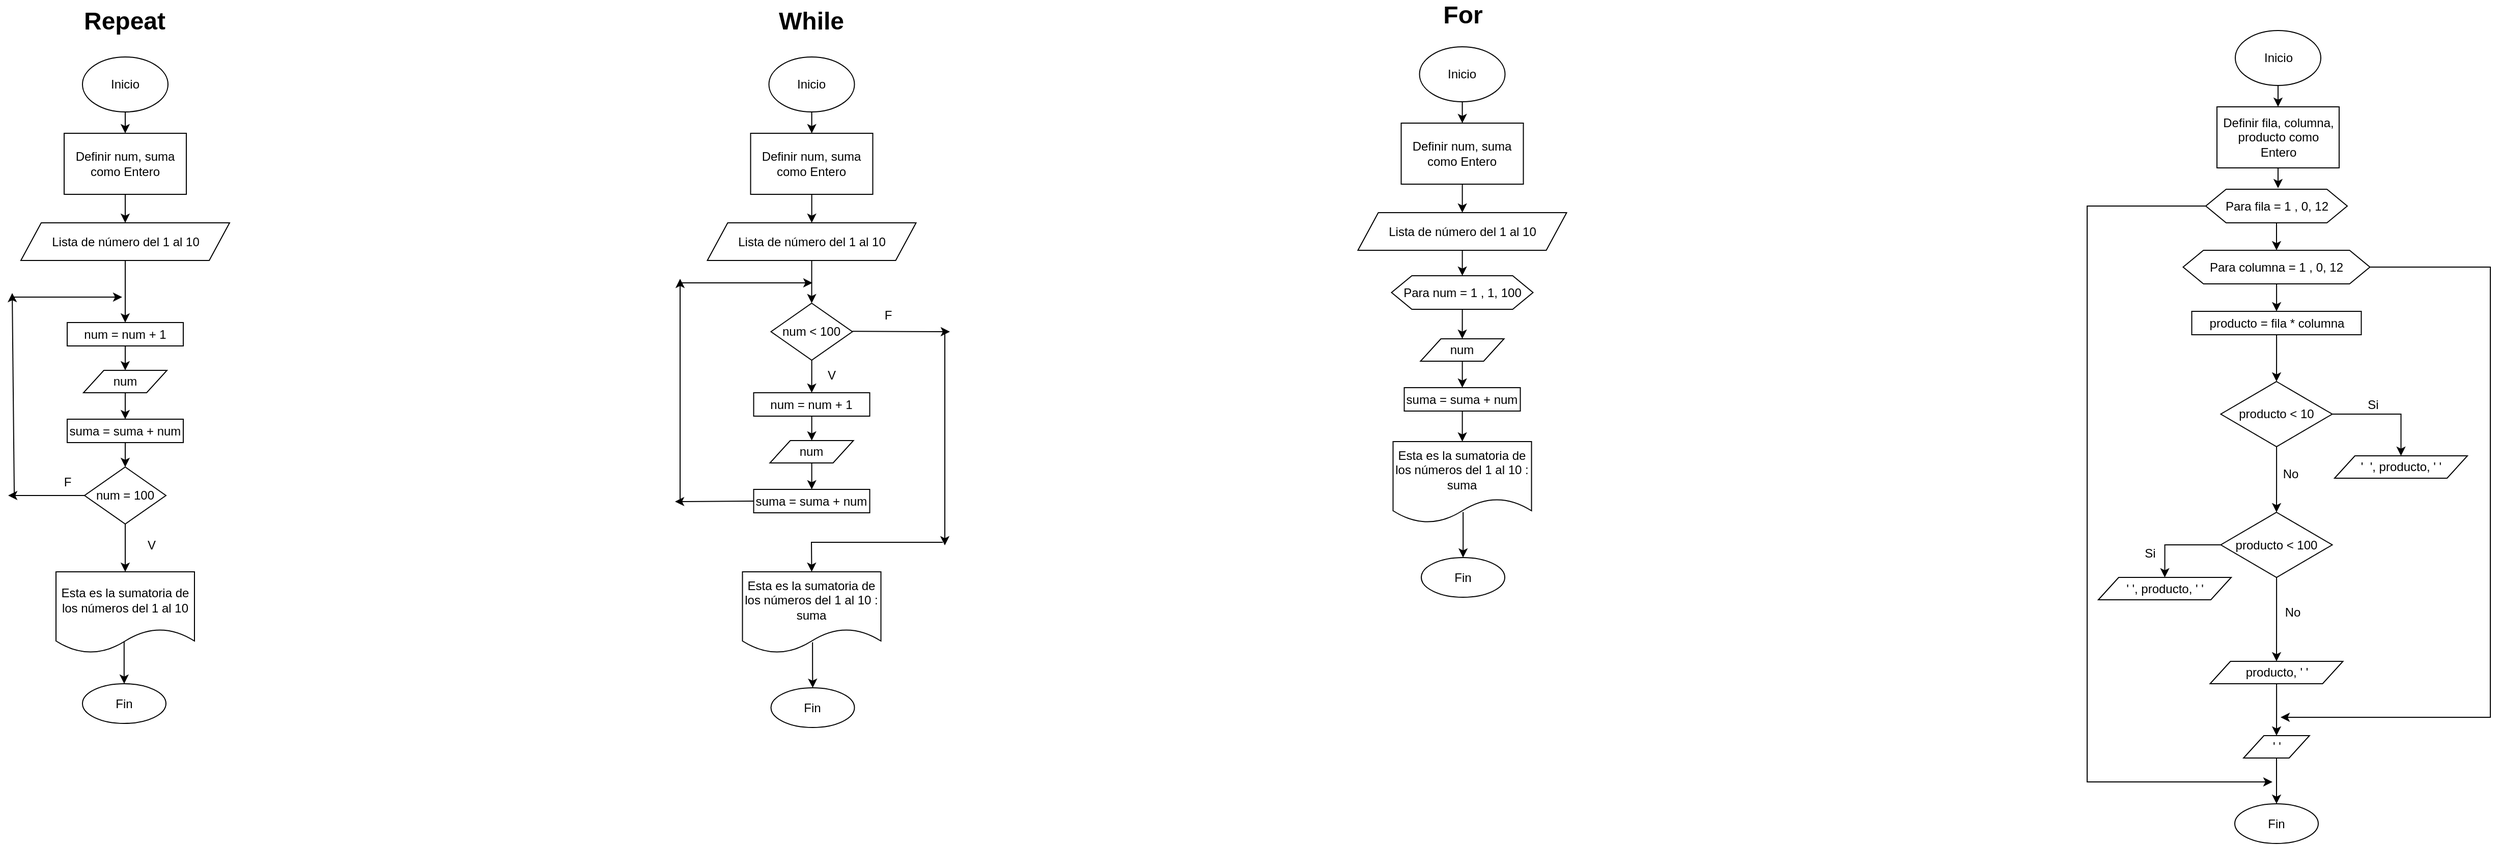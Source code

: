 <mxfile version="26.2.12">
  <diagram name="Página-1" id="hHS1gxUIrXCBEPjVqyG-">
    <mxGraphModel dx="4709" dy="2261" grid="0" gridSize="10" guides="1" tooltips="1" connect="1" arrows="1" fold="1" page="0" pageScale="1" pageWidth="827" pageHeight="1169" math="0" shadow="0">
      <root>
        <mxCell id="0" />
        <mxCell id="1" parent="0" />
        <mxCell id="7VIyenH2oEbh0rDHe2Yn-2" value="" style="edgeStyle=orthogonalEdgeStyle;rounded=0;orthogonalLoop=1;jettySize=auto;html=1;" parent="1" source="b1DykwZpFWUYhPnEk9ig-1" target="7VIyenH2oEbh0rDHe2Yn-1" edge="1">
          <mxGeometry relative="1" as="geometry" />
        </mxCell>
        <mxCell id="b1DykwZpFWUYhPnEk9ig-1" value="Inicio" style="ellipse;whiteSpace=wrap;html=1;" parent="1" vertex="1">
          <mxGeometry x="-2995" y="-1214" width="84" height="54" as="geometry" />
        </mxCell>
        <mxCell id="7VIyenH2oEbh0rDHe2Yn-4" value="" style="edgeStyle=orthogonalEdgeStyle;rounded=0;orthogonalLoop=1;jettySize=auto;html=1;" parent="1" source="7VIyenH2oEbh0rDHe2Yn-1" target="7VIyenH2oEbh0rDHe2Yn-3" edge="1">
          <mxGeometry relative="1" as="geometry" />
        </mxCell>
        <mxCell id="7VIyenH2oEbh0rDHe2Yn-1" value="Definir num, suma como Entero" style="rounded=0;whiteSpace=wrap;html=1;" parent="1" vertex="1">
          <mxGeometry x="-3013" y="-1139" width="120" height="60" as="geometry" />
        </mxCell>
        <mxCell id="7VIyenH2oEbh0rDHe2Yn-11" value="" style="edgeStyle=orthogonalEdgeStyle;rounded=0;orthogonalLoop=1;jettySize=auto;html=1;" parent="1" source="7VIyenH2oEbh0rDHe2Yn-3" target="7VIyenH2oEbh0rDHe2Yn-5" edge="1">
          <mxGeometry relative="1" as="geometry" />
        </mxCell>
        <mxCell id="7VIyenH2oEbh0rDHe2Yn-3" value="Lista de número del 1 al 10" style="shape=parallelogram;perimeter=parallelogramPerimeter;whiteSpace=wrap;html=1;fixedSize=1;" parent="1" vertex="1">
          <mxGeometry x="-3055.5" y="-1051" width="205" height="37" as="geometry" />
        </mxCell>
        <mxCell id="7VIyenH2oEbh0rDHe2Yn-13" value="" style="edgeStyle=orthogonalEdgeStyle;rounded=0;orthogonalLoop=1;jettySize=auto;html=1;" parent="1" source="7VIyenH2oEbh0rDHe2Yn-5" target="7VIyenH2oEbh0rDHe2Yn-7" edge="1">
          <mxGeometry relative="1" as="geometry" />
        </mxCell>
        <mxCell id="7VIyenH2oEbh0rDHe2Yn-5" value="num = num + 1" style="rounded=0;whiteSpace=wrap;html=1;" parent="1" vertex="1">
          <mxGeometry x="-3010" y="-953" width="114" height="23" as="geometry" />
        </mxCell>
        <mxCell id="7VIyenH2oEbh0rDHe2Yn-16" value="" style="edgeStyle=orthogonalEdgeStyle;rounded=0;orthogonalLoop=1;jettySize=auto;html=1;" parent="1" source="7VIyenH2oEbh0rDHe2Yn-7" target="7VIyenH2oEbh0rDHe2Yn-15" edge="1">
          <mxGeometry relative="1" as="geometry" />
        </mxCell>
        <mxCell id="7VIyenH2oEbh0rDHe2Yn-7" value="num" style="shape=parallelogram;perimeter=parallelogramPerimeter;whiteSpace=wrap;html=1;fixedSize=1;" parent="1" vertex="1">
          <mxGeometry x="-2994" y="-906" width="82" height="22" as="geometry" />
        </mxCell>
        <mxCell id="7VIyenH2oEbh0rDHe2Yn-22" value="" style="edgeStyle=orthogonalEdgeStyle;rounded=0;orthogonalLoop=1;jettySize=auto;html=1;" parent="1" source="7VIyenH2oEbh0rDHe2Yn-15" target="7VIyenH2oEbh0rDHe2Yn-17" edge="1">
          <mxGeometry relative="1" as="geometry" />
        </mxCell>
        <mxCell id="7VIyenH2oEbh0rDHe2Yn-15" value="suma = suma + num" style="rounded=0;whiteSpace=wrap;html=1;" parent="1" vertex="1">
          <mxGeometry x="-3010" y="-858" width="114" height="23" as="geometry" />
        </mxCell>
        <mxCell id="7VIyenH2oEbh0rDHe2Yn-33" value="" style="edgeStyle=orthogonalEdgeStyle;rounded=0;orthogonalLoop=1;jettySize=auto;html=1;" parent="1" source="7VIyenH2oEbh0rDHe2Yn-17" target="7VIyenH2oEbh0rDHe2Yn-32" edge="1">
          <mxGeometry relative="1" as="geometry" />
        </mxCell>
        <mxCell id="7VIyenH2oEbh0rDHe2Yn-17" value="num = 100" style="rhombus;whiteSpace=wrap;html=1;" parent="1" vertex="1">
          <mxGeometry x="-2993" y="-811" width="80" height="56" as="geometry" />
        </mxCell>
        <mxCell id="7VIyenH2oEbh0rDHe2Yn-21" value="" style="endArrow=classic;html=1;rounded=0;exitX=0;exitY=0.5;exitDx=0;exitDy=0;" parent="1" source="7VIyenH2oEbh0rDHe2Yn-17" edge="1">
          <mxGeometry width="50" height="50" relative="1" as="geometry">
            <mxPoint x="-3105.5" y="-805" as="sourcePoint" />
            <mxPoint x="-3068" y="-783" as="targetPoint" />
          </mxGeometry>
        </mxCell>
        <mxCell id="7VIyenH2oEbh0rDHe2Yn-23" value="" style="endArrow=classic;html=1;rounded=0;" parent="1" edge="1">
          <mxGeometry width="50" height="50" relative="1" as="geometry">
            <mxPoint x="-3062" y="-785" as="sourcePoint" />
            <mxPoint x="-3064" y="-982" as="targetPoint" />
          </mxGeometry>
        </mxCell>
        <mxCell id="7VIyenH2oEbh0rDHe2Yn-24" value="" style="endArrow=classic;html=1;rounded=0;" parent="1" edge="1">
          <mxGeometry width="50" height="50" relative="1" as="geometry">
            <mxPoint x="-3064" y="-978" as="sourcePoint" />
            <mxPoint x="-2956" y="-978" as="targetPoint" />
          </mxGeometry>
        </mxCell>
        <mxCell id="7VIyenH2oEbh0rDHe2Yn-25" value="F" style="text;html=1;align=center;verticalAlign=middle;whiteSpace=wrap;rounded=0;" parent="1" vertex="1">
          <mxGeometry x="-3025" y="-808" width="31" height="24" as="geometry" />
        </mxCell>
        <mxCell id="7VIyenH2oEbh0rDHe2Yn-28" value="V" style="text;html=1;align=center;verticalAlign=middle;whiteSpace=wrap;rounded=0;" parent="1" vertex="1">
          <mxGeometry x="-2954" y="-747" width="54" height="25" as="geometry" />
        </mxCell>
        <mxCell id="7VIyenH2oEbh0rDHe2Yn-31" value="Fin" style="ellipse;whiteSpace=wrap;html=1;" parent="1" vertex="1">
          <mxGeometry x="-2995" y="-598" width="82" height="39" as="geometry" />
        </mxCell>
        <mxCell id="7VIyenH2oEbh0rDHe2Yn-35" value="" style="edgeStyle=orthogonalEdgeStyle;rounded=0;orthogonalLoop=1;jettySize=auto;html=1;exitX=0.492;exitY=0.843;exitDx=0;exitDy=0;exitPerimeter=0;" parent="1" source="7VIyenH2oEbh0rDHe2Yn-32" target="7VIyenH2oEbh0rDHe2Yn-31" edge="1">
          <mxGeometry relative="1" as="geometry" />
        </mxCell>
        <mxCell id="7VIyenH2oEbh0rDHe2Yn-32" value="Esta es la sumatoria de los números del 1 al 10" style="shape=document;whiteSpace=wrap;html=1;boundedLbl=1;" parent="1" vertex="1">
          <mxGeometry x="-3021" y="-708" width="136" height="80" as="geometry" />
        </mxCell>
        <mxCell id="7VIyenH2oEbh0rDHe2Yn-36" value="&lt;b&gt;&lt;font style=&quot;font-size: 24px;&quot;&gt;Repeat&lt;/font&gt;&lt;/b&gt;" style="text;html=1;align=center;verticalAlign=middle;whiteSpace=wrap;rounded=0;" parent="1" vertex="1">
          <mxGeometry x="-3001.5" y="-1270" width="95" height="42" as="geometry" />
        </mxCell>
        <mxCell id="7VIyenH2oEbh0rDHe2Yn-37" value="&lt;font style=&quot;font-size: 24px;&quot;&gt;&lt;b&gt;While&lt;/b&gt;&lt;/font&gt;" style="text;html=1;align=center;verticalAlign=middle;whiteSpace=wrap;rounded=0;" parent="1" vertex="1">
          <mxGeometry x="-2308.75" y="-1264" width="60" height="30" as="geometry" />
        </mxCell>
        <mxCell id="7VIyenH2oEbh0rDHe2Yn-38" value="&lt;font style=&quot;font-size: 24px;&quot;&gt;&lt;b&gt;For&lt;/b&gt;&lt;/font&gt;" style="text;html=1;align=center;verticalAlign=middle;whiteSpace=wrap;rounded=0;" parent="1" vertex="1">
          <mxGeometry x="-1669" y="-1270" width="60" height="30" as="geometry" />
        </mxCell>
        <mxCell id="7VIyenH2oEbh0rDHe2Yn-39" value="" style="edgeStyle=orthogonalEdgeStyle;rounded=0;orthogonalLoop=1;jettySize=auto;html=1;" parent="1" source="7VIyenH2oEbh0rDHe2Yn-40" target="7VIyenH2oEbh0rDHe2Yn-42" edge="1">
          <mxGeometry relative="1" as="geometry" />
        </mxCell>
        <mxCell id="7VIyenH2oEbh0rDHe2Yn-40" value="Inicio" style="ellipse;whiteSpace=wrap;html=1;" parent="1" vertex="1">
          <mxGeometry x="-2320.75" y="-1214" width="84" height="54" as="geometry" />
        </mxCell>
        <mxCell id="7VIyenH2oEbh0rDHe2Yn-41" value="" style="edgeStyle=orthogonalEdgeStyle;rounded=0;orthogonalLoop=1;jettySize=auto;html=1;" parent="1" source="7VIyenH2oEbh0rDHe2Yn-42" target="7VIyenH2oEbh0rDHe2Yn-44" edge="1">
          <mxGeometry relative="1" as="geometry" />
        </mxCell>
        <mxCell id="7VIyenH2oEbh0rDHe2Yn-42" value="Definir num, suma como Entero" style="rounded=0;whiteSpace=wrap;html=1;" parent="1" vertex="1">
          <mxGeometry x="-2338.75" y="-1139" width="120" height="60" as="geometry" />
        </mxCell>
        <mxCell id="7VIyenH2oEbh0rDHe2Yn-62" value="" style="edgeStyle=orthogonalEdgeStyle;rounded=0;orthogonalLoop=1;jettySize=auto;html=1;" parent="1" source="7VIyenH2oEbh0rDHe2Yn-44" target="7VIyenH2oEbh0rDHe2Yn-52" edge="1">
          <mxGeometry relative="1" as="geometry" />
        </mxCell>
        <mxCell id="7VIyenH2oEbh0rDHe2Yn-44" value="Lista de número del 1 al 10" style="shape=parallelogram;perimeter=parallelogramPerimeter;whiteSpace=wrap;html=1;fixedSize=1;" parent="1" vertex="1">
          <mxGeometry x="-2381.25" y="-1051" width="205" height="37" as="geometry" />
        </mxCell>
        <mxCell id="7VIyenH2oEbh0rDHe2Yn-45" value="" style="edgeStyle=orthogonalEdgeStyle;rounded=0;orthogonalLoop=1;jettySize=auto;html=1;" parent="1" source="7VIyenH2oEbh0rDHe2Yn-46" target="7VIyenH2oEbh0rDHe2Yn-48" edge="1">
          <mxGeometry relative="1" as="geometry" />
        </mxCell>
        <mxCell id="7VIyenH2oEbh0rDHe2Yn-46" value="num = num + 1" style="rounded=0;whiteSpace=wrap;html=1;" parent="1" vertex="1">
          <mxGeometry x="-2335.75" y="-884" width="114" height="23" as="geometry" />
        </mxCell>
        <mxCell id="7VIyenH2oEbh0rDHe2Yn-47" value="" style="edgeStyle=orthogonalEdgeStyle;rounded=0;orthogonalLoop=1;jettySize=auto;html=1;" parent="1" source="7VIyenH2oEbh0rDHe2Yn-48" target="7VIyenH2oEbh0rDHe2Yn-50" edge="1">
          <mxGeometry relative="1" as="geometry" />
        </mxCell>
        <mxCell id="7VIyenH2oEbh0rDHe2Yn-48" value="num" style="shape=parallelogram;perimeter=parallelogramPerimeter;whiteSpace=wrap;html=1;fixedSize=1;" parent="1" vertex="1">
          <mxGeometry x="-2319.75" y="-837" width="82" height="22" as="geometry" />
        </mxCell>
        <mxCell id="7VIyenH2oEbh0rDHe2Yn-50" value="suma = suma + num" style="rounded=0;whiteSpace=wrap;html=1;" parent="1" vertex="1">
          <mxGeometry x="-2335.75" y="-789" width="114" height="23" as="geometry" />
        </mxCell>
        <mxCell id="7VIyenH2oEbh0rDHe2Yn-67" style="edgeStyle=orthogonalEdgeStyle;rounded=0;orthogonalLoop=1;jettySize=auto;html=1;entryX=0.5;entryY=0;entryDx=0;entryDy=0;" parent="1" source="7VIyenH2oEbh0rDHe2Yn-52" target="7VIyenH2oEbh0rDHe2Yn-46" edge="1">
          <mxGeometry relative="1" as="geometry" />
        </mxCell>
        <mxCell id="7VIyenH2oEbh0rDHe2Yn-52" value="num &amp;lt; 100" style="rhombus;whiteSpace=wrap;html=1;" parent="1" vertex="1">
          <mxGeometry x="-2318.75" y="-972" width="80" height="56" as="geometry" />
        </mxCell>
        <mxCell id="7VIyenH2oEbh0rDHe2Yn-54" value="" style="endArrow=classic;html=1;rounded=0;" parent="1" edge="1">
          <mxGeometry width="50" height="50" relative="1" as="geometry">
            <mxPoint x="-2408" y="-778" as="sourcePoint" />
            <mxPoint x="-2408" y="-996" as="targetPoint" />
          </mxGeometry>
        </mxCell>
        <mxCell id="7VIyenH2oEbh0rDHe2Yn-55" value="" style="endArrow=classic;html=1;rounded=0;" parent="1" edge="1">
          <mxGeometry width="50" height="50" relative="1" as="geometry">
            <mxPoint x="-2408" y="-992" as="sourcePoint" />
            <mxPoint x="-2278" y="-992" as="targetPoint" />
          </mxGeometry>
        </mxCell>
        <mxCell id="7VIyenH2oEbh0rDHe2Yn-56" value="F" style="text;html=1;align=center;verticalAlign=middle;whiteSpace=wrap;rounded=0;" parent="1" vertex="1">
          <mxGeometry x="-2218.75" y="-972" width="31" height="24" as="geometry" />
        </mxCell>
        <mxCell id="7VIyenH2oEbh0rDHe2Yn-57" value="V" style="text;html=1;align=center;verticalAlign=middle;whiteSpace=wrap;rounded=0;" parent="1" vertex="1">
          <mxGeometry x="-2286" y="-914" width="54" height="25" as="geometry" />
        </mxCell>
        <mxCell id="7VIyenH2oEbh0rDHe2Yn-61" value="" style="edgeStyle=orthogonalEdgeStyle;rounded=0;orthogonalLoop=1;jettySize=auto;html=1;exitX=0.506;exitY=0.865;exitDx=0;exitDy=0;exitPerimeter=0;" parent="1" source="7VIyenH2oEbh0rDHe2Yn-59" target="7VIyenH2oEbh0rDHe2Yn-60" edge="1">
          <mxGeometry relative="1" as="geometry" />
        </mxCell>
        <mxCell id="7VIyenH2oEbh0rDHe2Yn-59" value="Esta es la sumatoria de los números del 1 al 10 : suma" style="shape=document;whiteSpace=wrap;html=1;boundedLbl=1;" parent="1" vertex="1">
          <mxGeometry x="-2346.75" y="-708" width="136" height="80" as="geometry" />
        </mxCell>
        <mxCell id="7VIyenH2oEbh0rDHe2Yn-60" value="Fin" style="ellipse;whiteSpace=wrap;html=1;" parent="1" vertex="1">
          <mxGeometry x="-2318.75" y="-594" width="82" height="39" as="geometry" />
        </mxCell>
        <mxCell id="7VIyenH2oEbh0rDHe2Yn-68" value="" style="endArrow=classic;html=1;rounded=0;exitX=0;exitY=0.5;exitDx=0;exitDy=0;" parent="1" source="7VIyenH2oEbh0rDHe2Yn-50" edge="1">
          <mxGeometry width="50" height="50" relative="1" as="geometry">
            <mxPoint x="-2396" y="-789" as="sourcePoint" />
            <mxPoint x="-2413" y="-777" as="targetPoint" />
          </mxGeometry>
        </mxCell>
        <mxCell id="7VIyenH2oEbh0rDHe2Yn-69" value="" style="endArrow=classic;html=1;rounded=0;" parent="1" edge="1">
          <mxGeometry width="50" height="50" relative="1" as="geometry">
            <mxPoint x="-2238.75" y="-944.36" as="sourcePoint" />
            <mxPoint x="-2143" y="-944" as="targetPoint" />
          </mxGeometry>
        </mxCell>
        <mxCell id="7VIyenH2oEbh0rDHe2Yn-70" value="" style="endArrow=classic;html=1;rounded=0;" parent="1" edge="1">
          <mxGeometry width="50" height="50" relative="1" as="geometry">
            <mxPoint x="-2148" y="-943" as="sourcePoint" />
            <mxPoint x="-2148" y="-734" as="targetPoint" />
          </mxGeometry>
        </mxCell>
        <mxCell id="7VIyenH2oEbh0rDHe2Yn-71" value="" style="endArrow=classic;html=1;rounded=0;exitX=0;exitY=0.5;exitDx=0;exitDy=0;entryX=0.5;entryY=0;entryDx=0;entryDy=0;" parent="1" target="7VIyenH2oEbh0rDHe2Yn-59" edge="1">
          <mxGeometry width="50" height="50" relative="1" as="geometry">
            <mxPoint x="-2150" y="-737" as="sourcePoint" />
            <mxPoint x="-2283" y="-737" as="targetPoint" />
            <Array as="points">
              <mxPoint x="-2279" y="-737" />
            </Array>
          </mxGeometry>
        </mxCell>
        <mxCell id="7VIyenH2oEbh0rDHe2Yn-72" value="" style="edgeStyle=orthogonalEdgeStyle;rounded=0;orthogonalLoop=1;jettySize=auto;html=1;" parent="1" source="7VIyenH2oEbh0rDHe2Yn-73" target="7VIyenH2oEbh0rDHe2Yn-75" edge="1">
          <mxGeometry relative="1" as="geometry" />
        </mxCell>
        <mxCell id="7VIyenH2oEbh0rDHe2Yn-73" value="Inicio" style="ellipse;whiteSpace=wrap;html=1;" parent="1" vertex="1">
          <mxGeometry x="-1681.75" y="-1224" width="84" height="54" as="geometry" />
        </mxCell>
        <mxCell id="7VIyenH2oEbh0rDHe2Yn-74" value="" style="edgeStyle=orthogonalEdgeStyle;rounded=0;orthogonalLoop=1;jettySize=auto;html=1;" parent="1" source="7VIyenH2oEbh0rDHe2Yn-75" target="7VIyenH2oEbh0rDHe2Yn-77" edge="1">
          <mxGeometry relative="1" as="geometry" />
        </mxCell>
        <mxCell id="7VIyenH2oEbh0rDHe2Yn-75" value="Definir num, suma como Entero" style="rounded=0;whiteSpace=wrap;html=1;" parent="1" vertex="1">
          <mxGeometry x="-1699.75" y="-1149" width="120" height="60" as="geometry" />
        </mxCell>
        <mxCell id="7VIyenH2oEbh0rDHe2Yn-97" value="" style="edgeStyle=orthogonalEdgeStyle;rounded=0;orthogonalLoop=1;jettySize=auto;html=1;" parent="1" source="7VIyenH2oEbh0rDHe2Yn-77" target="7VIyenH2oEbh0rDHe2Yn-96" edge="1">
          <mxGeometry relative="1" as="geometry" />
        </mxCell>
        <mxCell id="7VIyenH2oEbh0rDHe2Yn-77" value="Lista de número del 1 al 10" style="shape=parallelogram;perimeter=parallelogramPerimeter;whiteSpace=wrap;html=1;fixedSize=1;" parent="1" vertex="1">
          <mxGeometry x="-1742.25" y="-1061" width="205" height="37" as="geometry" />
        </mxCell>
        <mxCell id="7VIyenH2oEbh0rDHe2Yn-80" value="" style="edgeStyle=orthogonalEdgeStyle;rounded=0;orthogonalLoop=1;jettySize=auto;html=1;" parent="1" source="7VIyenH2oEbh0rDHe2Yn-81" target="7VIyenH2oEbh0rDHe2Yn-82" edge="1">
          <mxGeometry relative="1" as="geometry" />
        </mxCell>
        <mxCell id="7VIyenH2oEbh0rDHe2Yn-81" value="num" style="shape=parallelogram;perimeter=parallelogramPerimeter;whiteSpace=wrap;html=1;fixedSize=1;" parent="1" vertex="1">
          <mxGeometry x="-1680.75" y="-937" width="82" height="22" as="geometry" />
        </mxCell>
        <mxCell id="7VIyenH2oEbh0rDHe2Yn-100" value="" style="edgeStyle=orthogonalEdgeStyle;rounded=0;orthogonalLoop=1;jettySize=auto;html=1;" parent="1" source="7VIyenH2oEbh0rDHe2Yn-82" target="7VIyenH2oEbh0rDHe2Yn-90" edge="1">
          <mxGeometry relative="1" as="geometry" />
        </mxCell>
        <mxCell id="7VIyenH2oEbh0rDHe2Yn-82" value="suma = suma + num" style="rounded=0;whiteSpace=wrap;html=1;" parent="1" vertex="1">
          <mxGeometry x="-1696.75" y="-889" width="114" height="23" as="geometry" />
        </mxCell>
        <mxCell id="7VIyenH2oEbh0rDHe2Yn-89" value="" style="edgeStyle=orthogonalEdgeStyle;rounded=0;orthogonalLoop=1;jettySize=auto;html=1;exitX=0.506;exitY=0.865;exitDx=0;exitDy=0;exitPerimeter=0;" parent="1" source="7VIyenH2oEbh0rDHe2Yn-90" target="7VIyenH2oEbh0rDHe2Yn-91" edge="1">
          <mxGeometry relative="1" as="geometry" />
        </mxCell>
        <mxCell id="7VIyenH2oEbh0rDHe2Yn-90" value="Esta es la sumatoria de los números del 1 al 10 : suma" style="shape=document;whiteSpace=wrap;html=1;boundedLbl=1;" parent="1" vertex="1">
          <mxGeometry x="-1707.75" y="-836" width="136" height="80" as="geometry" />
        </mxCell>
        <mxCell id="7VIyenH2oEbh0rDHe2Yn-91" value="Fin" style="ellipse;whiteSpace=wrap;html=1;" parent="1" vertex="1">
          <mxGeometry x="-1680" y="-722" width="82" height="39" as="geometry" />
        </mxCell>
        <mxCell id="7VIyenH2oEbh0rDHe2Yn-99" style="edgeStyle=orthogonalEdgeStyle;rounded=0;orthogonalLoop=1;jettySize=auto;html=1;entryX=0.5;entryY=0;entryDx=0;entryDy=0;" parent="1" source="7VIyenH2oEbh0rDHe2Yn-96" target="7VIyenH2oEbh0rDHe2Yn-81" edge="1">
          <mxGeometry relative="1" as="geometry" />
        </mxCell>
        <mxCell id="7VIyenH2oEbh0rDHe2Yn-96" value="Para num = 1 , 1, 100" style="shape=hexagon;perimeter=hexagonPerimeter2;whiteSpace=wrap;html=1;fixedSize=1;" parent="1" vertex="1">
          <mxGeometry x="-1709.25" y="-999" width="139" height="33" as="geometry" />
        </mxCell>
        <mxCell id="kRbrRFx9AJmJgmfx9r24-1" value="" style="edgeStyle=orthogonalEdgeStyle;rounded=0;orthogonalLoop=1;jettySize=auto;html=1;" edge="1" parent="1" source="kRbrRFx9AJmJgmfx9r24-2" target="kRbrRFx9AJmJgmfx9r24-4">
          <mxGeometry relative="1" as="geometry" />
        </mxCell>
        <mxCell id="kRbrRFx9AJmJgmfx9r24-2" value="Inicio" style="ellipse;whiteSpace=wrap;html=1;" vertex="1" parent="1">
          <mxGeometry x="-880.5" y="-1240" width="84" height="54" as="geometry" />
        </mxCell>
        <mxCell id="kRbrRFx9AJmJgmfx9r24-23" style="edgeStyle=orthogonalEdgeStyle;rounded=0;orthogonalLoop=1;jettySize=auto;html=1;" edge="1" parent="1" source="kRbrRFx9AJmJgmfx9r24-4">
          <mxGeometry relative="1" as="geometry">
            <mxPoint x="-838.5" y="-1085.848" as="targetPoint" />
          </mxGeometry>
        </mxCell>
        <mxCell id="kRbrRFx9AJmJgmfx9r24-4" value="Definir fila, columna, producto como Entero" style="rounded=0;whiteSpace=wrap;html=1;" vertex="1" parent="1">
          <mxGeometry x="-898.5" y="-1165" width="120" height="60" as="geometry" />
        </mxCell>
        <mxCell id="kRbrRFx9AJmJgmfx9r24-8" value="&#39;&amp;nbsp; &#39;, producto, &#39; &#39;" style="shape=parallelogram;perimeter=parallelogramPerimeter;whiteSpace=wrap;html=1;fixedSize=1;" vertex="1" parent="1">
          <mxGeometry x="-783" y="-822" width="130.5" height="22" as="geometry" />
        </mxCell>
        <mxCell id="kRbrRFx9AJmJgmfx9r24-26" style="edgeStyle=orthogonalEdgeStyle;rounded=0;orthogonalLoop=1;jettySize=auto;html=1;entryX=0.5;entryY=0;entryDx=0;entryDy=0;" edge="1" parent="1" source="kRbrRFx9AJmJgmfx9r24-10" target="kRbrRFx9AJmJgmfx9r24-18">
          <mxGeometry relative="1" as="geometry" />
        </mxCell>
        <mxCell id="kRbrRFx9AJmJgmfx9r24-10" value="producto = fila * columna" style="rounded=0;whiteSpace=wrap;html=1;" vertex="1" parent="1">
          <mxGeometry x="-923.25" y="-964" width="166.5" height="23" as="geometry" />
        </mxCell>
        <mxCell id="kRbrRFx9AJmJgmfx9r24-13" value="Fin" style="ellipse;whiteSpace=wrap;html=1;" vertex="1" parent="1">
          <mxGeometry x="-881" y="-480" width="82" height="39" as="geometry" />
        </mxCell>
        <mxCell id="kRbrRFx9AJmJgmfx9r24-24" style="edgeStyle=orthogonalEdgeStyle;rounded=0;orthogonalLoop=1;jettySize=auto;html=1;entryX=0.5;entryY=0;entryDx=0;entryDy=0;" edge="1" parent="1" source="kRbrRFx9AJmJgmfx9r24-15" target="kRbrRFx9AJmJgmfx9r24-16">
          <mxGeometry relative="1" as="geometry" />
        </mxCell>
        <mxCell id="kRbrRFx9AJmJgmfx9r24-43" style="edgeStyle=orthogonalEdgeStyle;rounded=0;orthogonalLoop=1;jettySize=auto;html=1;exitX=0;exitY=0.5;exitDx=0;exitDy=0;" edge="1" parent="1" source="kRbrRFx9AJmJgmfx9r24-15">
          <mxGeometry relative="1" as="geometry">
            <mxPoint x="-844" y="-501.49" as="targetPoint" />
            <mxPoint x="-909.493" y="-1074.996" as="sourcePoint" />
            <Array as="points">
              <mxPoint x="-1026" y="-1067" />
              <mxPoint x="-1026" y="-501" />
            </Array>
          </mxGeometry>
        </mxCell>
        <mxCell id="kRbrRFx9AJmJgmfx9r24-15" value="Para fila = 1 , 0, 12" style="shape=hexagon;perimeter=hexagonPerimeter2;whiteSpace=wrap;html=1;fixedSize=1;" vertex="1" parent="1">
          <mxGeometry x="-909.5" y="-1084" width="139" height="33" as="geometry" />
        </mxCell>
        <mxCell id="kRbrRFx9AJmJgmfx9r24-25" style="edgeStyle=orthogonalEdgeStyle;rounded=0;orthogonalLoop=1;jettySize=auto;html=1;entryX=0.5;entryY=0;entryDx=0;entryDy=0;" edge="1" parent="1" source="kRbrRFx9AJmJgmfx9r24-16" target="kRbrRFx9AJmJgmfx9r24-10">
          <mxGeometry relative="1" as="geometry" />
        </mxCell>
        <mxCell id="kRbrRFx9AJmJgmfx9r24-44" style="edgeStyle=orthogonalEdgeStyle;rounded=0;orthogonalLoop=1;jettySize=auto;html=1;" edge="1" parent="1" source="kRbrRFx9AJmJgmfx9r24-16">
          <mxGeometry relative="1" as="geometry">
            <mxPoint x="-836" y="-565" as="targetPoint" />
            <Array as="points">
              <mxPoint x="-630" y="-1007" />
              <mxPoint x="-630" y="-565" />
            </Array>
          </mxGeometry>
        </mxCell>
        <mxCell id="kRbrRFx9AJmJgmfx9r24-16" value="Para columna = 1 , 0, 12" style="shape=hexagon;perimeter=hexagonPerimeter2;whiteSpace=wrap;html=1;fixedSize=1;" vertex="1" parent="1">
          <mxGeometry x="-931.75" y="-1024" width="183.5" height="33" as="geometry" />
        </mxCell>
        <mxCell id="kRbrRFx9AJmJgmfx9r24-27" style="edgeStyle=orthogonalEdgeStyle;rounded=0;orthogonalLoop=1;jettySize=auto;html=1;" edge="1" parent="1" source="kRbrRFx9AJmJgmfx9r24-18" target="kRbrRFx9AJmJgmfx9r24-8">
          <mxGeometry relative="1" as="geometry" />
        </mxCell>
        <mxCell id="kRbrRFx9AJmJgmfx9r24-29" style="edgeStyle=orthogonalEdgeStyle;rounded=0;orthogonalLoop=1;jettySize=auto;html=1;entryX=0.5;entryY=0;entryDx=0;entryDy=0;" edge="1" parent="1" source="kRbrRFx9AJmJgmfx9r24-18" target="kRbrRFx9AJmJgmfx9r24-19">
          <mxGeometry relative="1" as="geometry" />
        </mxCell>
        <mxCell id="kRbrRFx9AJmJgmfx9r24-18" value="producto &amp;lt; 10" style="rhombus;whiteSpace=wrap;html=1;" vertex="1" parent="1">
          <mxGeometry x="-894.75" y="-895" width="109.5" height="64" as="geometry" />
        </mxCell>
        <mxCell id="kRbrRFx9AJmJgmfx9r24-35" style="edgeStyle=orthogonalEdgeStyle;rounded=0;orthogonalLoop=1;jettySize=auto;html=1;entryX=0.5;entryY=0;entryDx=0;entryDy=0;" edge="1" parent="1" source="kRbrRFx9AJmJgmfx9r24-19" target="kRbrRFx9AJmJgmfx9r24-34">
          <mxGeometry relative="1" as="geometry" />
        </mxCell>
        <mxCell id="kRbrRFx9AJmJgmfx9r24-36" style="edgeStyle=orthogonalEdgeStyle;rounded=0;orthogonalLoop=1;jettySize=auto;html=1;exitX=0;exitY=0.5;exitDx=0;exitDy=0;entryX=0.5;entryY=0;entryDx=0;entryDy=0;" edge="1" parent="1" source="kRbrRFx9AJmJgmfx9r24-19" target="kRbrRFx9AJmJgmfx9r24-21">
          <mxGeometry relative="1" as="geometry" />
        </mxCell>
        <mxCell id="kRbrRFx9AJmJgmfx9r24-19" value="producto &amp;lt; 100" style="rhombus;whiteSpace=wrap;html=1;" vertex="1" parent="1">
          <mxGeometry x="-894.75" y="-766.5" width="109.5" height="64" as="geometry" />
        </mxCell>
        <mxCell id="kRbrRFx9AJmJgmfx9r24-21" value="&#39; &#39;, producto, &#39; &#39;" style="shape=parallelogram;perimeter=parallelogramPerimeter;whiteSpace=wrap;html=1;fixedSize=1;" vertex="1" parent="1">
          <mxGeometry x="-1015" y="-702.5" width="130.5" height="22" as="geometry" />
        </mxCell>
        <mxCell id="kRbrRFx9AJmJgmfx9r24-28" value="Si" style="text;html=1;align=center;verticalAlign=middle;whiteSpace=wrap;rounded=0;" vertex="1" parent="1">
          <mxGeometry x="-774.75" y="-887.5" width="60" height="30" as="geometry" />
        </mxCell>
        <mxCell id="kRbrRFx9AJmJgmfx9r24-30" value="No" style="text;html=1;align=center;verticalAlign=middle;whiteSpace=wrap;rounded=0;" vertex="1" parent="1">
          <mxGeometry x="-856.5" y="-819" width="60" height="30" as="geometry" />
        </mxCell>
        <mxCell id="kRbrRFx9AJmJgmfx9r24-32" value="Si" style="text;html=1;align=center;verticalAlign=middle;whiteSpace=wrap;rounded=0;" vertex="1" parent="1">
          <mxGeometry x="-994" y="-741" width="60" height="30" as="geometry" />
        </mxCell>
        <mxCell id="kRbrRFx9AJmJgmfx9r24-40" style="edgeStyle=orthogonalEdgeStyle;rounded=0;orthogonalLoop=1;jettySize=auto;html=1;entryX=0.5;entryY=0;entryDx=0;entryDy=0;" edge="1" parent="1" source="kRbrRFx9AJmJgmfx9r24-34" target="kRbrRFx9AJmJgmfx9r24-39">
          <mxGeometry relative="1" as="geometry" />
        </mxCell>
        <mxCell id="kRbrRFx9AJmJgmfx9r24-34" value="producto, &#39; &#39;" style="shape=parallelogram;perimeter=parallelogramPerimeter;whiteSpace=wrap;html=1;fixedSize=1;" vertex="1" parent="1">
          <mxGeometry x="-905.25" y="-620" width="130.5" height="22" as="geometry" />
        </mxCell>
        <mxCell id="kRbrRFx9AJmJgmfx9r24-38" value="No" style="text;html=1;align=center;verticalAlign=middle;whiteSpace=wrap;rounded=0;" vertex="1" parent="1">
          <mxGeometry x="-854" y="-683" width="60" height="30" as="geometry" />
        </mxCell>
        <mxCell id="kRbrRFx9AJmJgmfx9r24-41" style="edgeStyle=orthogonalEdgeStyle;rounded=0;orthogonalLoop=1;jettySize=auto;html=1;entryX=0.5;entryY=0;entryDx=0;entryDy=0;" edge="1" parent="1" source="kRbrRFx9AJmJgmfx9r24-39" target="kRbrRFx9AJmJgmfx9r24-13">
          <mxGeometry relative="1" as="geometry" />
        </mxCell>
        <mxCell id="kRbrRFx9AJmJgmfx9r24-39" value="&#39; &#39;" style="shape=parallelogram;perimeter=parallelogramPerimeter;whiteSpace=wrap;html=1;fixedSize=1;" vertex="1" parent="1">
          <mxGeometry x="-872.37" y="-547" width="64.75" height="22" as="geometry" />
        </mxCell>
      </root>
    </mxGraphModel>
  </diagram>
</mxfile>
